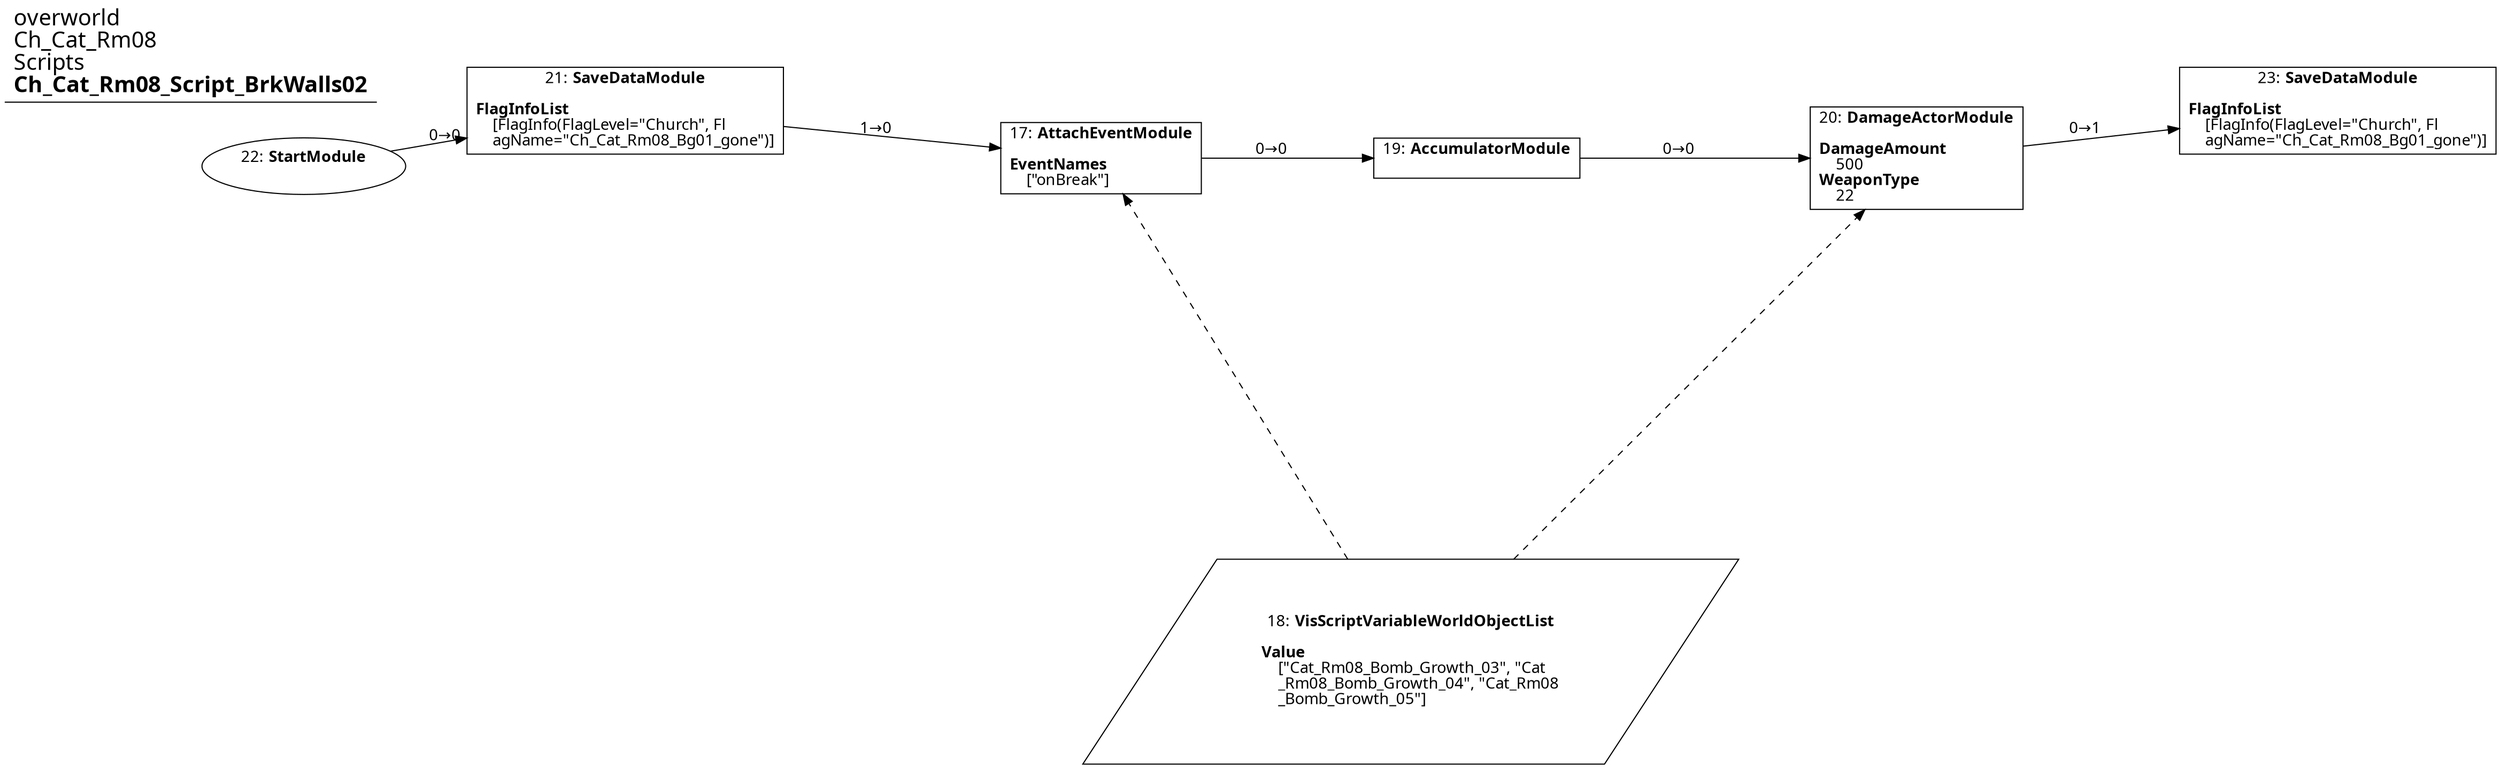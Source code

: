 digraph {
    layout = fdp;
    overlap = prism;
    sep = "+16";
    splines = spline;

    node [ shape = box ];

    graph [ fontname = "Segoe UI" ];
    node [ fontname = "Segoe UI" ];
    edge [ fontname = "Segoe UI" ];

    17 [ label = <17: <b>AttachEventModule</b><br/><br/><b>EventNames</b><br align="left"/>    [&quot;onBreak&quot;]<br align="left"/>> ];
    17 [ pos = "-0.11800001,0.38200003!" ];
    17 -> 19 [ label = "0→0" ];
    18 -> 17 [ style = dashed ];

    18 [ label = <18: <b>VisScriptVariableWorldObjectList</b><br/><br/><b>Value</b><br align="left"/>    [&quot;Cat_Rm08_Bomb_Growth_03&quot;, &quot;Cat<br align="left"/>    _Rm08_Bomb_Growth_04&quot;, &quot;Cat_Rm08<br align="left"/>    _Bomb_Growth_05&quot;]<br align="left"/>> ];
    18 [ shape = parallelogram ]
    18 [ pos = "0.032,0.13800001!" ];

    19 [ label = <19: <b>AccumulatorModule</b><br/><br/>> ];
    19 [ pos = "0.064,0.38200003!" ];
    19 -> 20 [ label = "0→0" ];

    20 [ label = <20: <b>DamageActorModule</b><br/><br/><b>DamageAmount</b><br align="left"/>    500<br align="left"/><b>WeaponType</b><br align="left"/>    22<br align="left"/>> ];
    20 [ pos = "0.277,0.38200003!" ];
    20 -> 23 [ label = "0→1" ];
    18 -> 20 [ style = dashed ];

    21 [ label = <21: <b>SaveDataModule</b><br/><br/><b>FlagInfoList</b><br align="left"/>    [FlagInfo(FlagLevel=&quot;Church&quot;, Fl<br align="left"/>    agName=&quot;Ch_Cat_Rm08_Bg01_gone&quot;)]<br align="left"/>> ];
    21 [ pos = "-0.349,0.40500003!" ];
    21 -> 17 [ label = "1→0" ];

    22 [ label = <22: <b>StartModule</b><br/><br/>> ];
    22 [ shape = oval ]
    22 [ pos = "-0.531,0.40500003!" ];
    22 -> 21 [ label = "0→0" ];

    23 [ label = <23: <b>SaveDataModule</b><br/><br/><b>FlagInfoList</b><br align="left"/>    [FlagInfo(FlagLevel=&quot;Church&quot;, Fl<br align="left"/>    agName=&quot;Ch_Cat_Rm08_Bg01_gone&quot;)]<br align="left"/>> ];
    23 [ pos = "0.48100004,0.40500003!" ];

    title [ pos = "-0.532,0.40600002!" ];
    title [ shape = underline ];
    title [ label = <<font point-size="20">overworld<br align="left"/>Ch_Cat_Rm08<br align="left"/>Scripts<br align="left"/><b>Ch_Cat_Rm08_Script_BrkWalls02</b><br align="left"/></font>> ];
}
